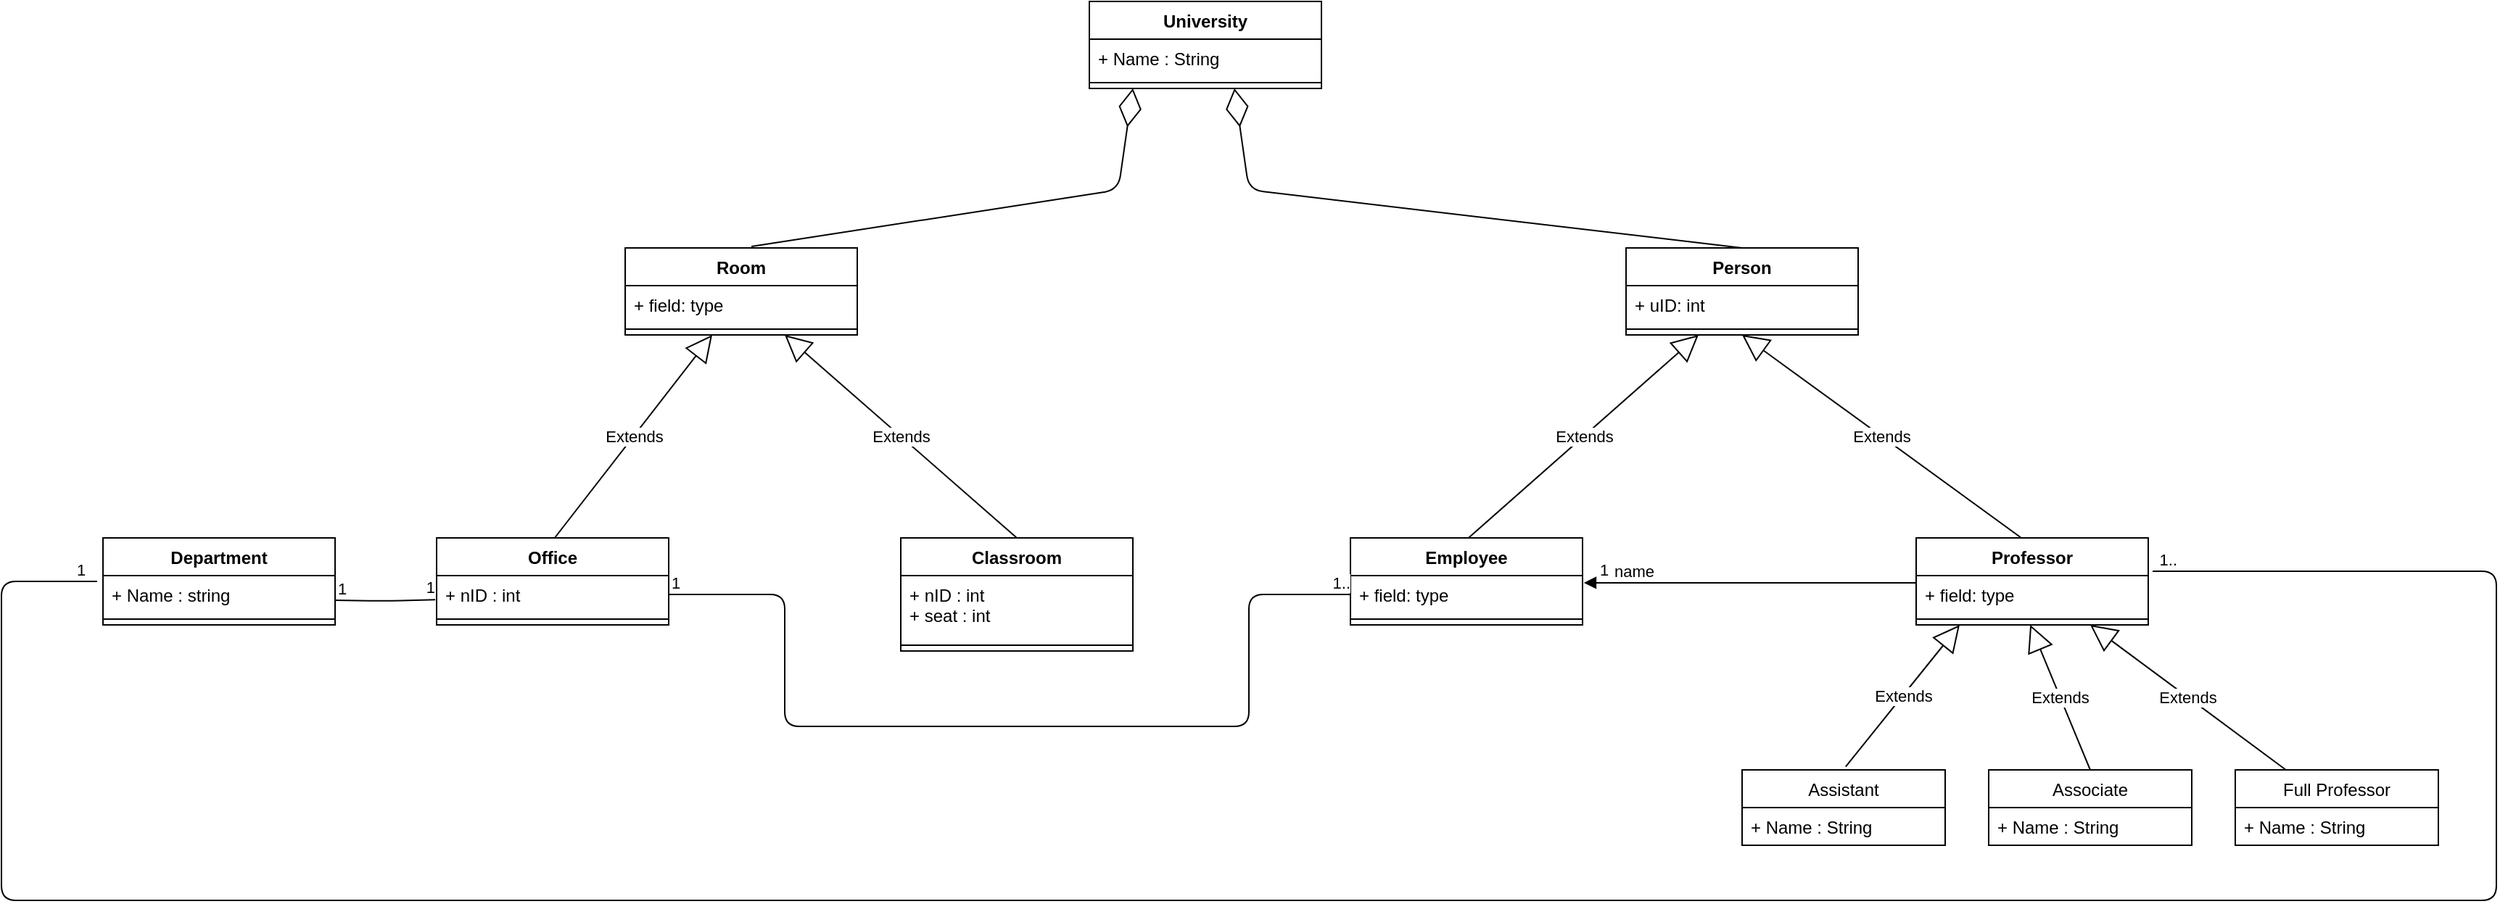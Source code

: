 <mxfile version="14.0.1" type="google"><diagram id="_mjphrkgpzNZE1advggx" name="Page-1"><mxGraphModel dx="2062" dy="1122" grid="1" gridSize="10" guides="1" tooltips="1" connect="1" arrows="1" fold="1" page="1" pageScale="1" pageWidth="1920" pageHeight="1200" math="0" shadow="0"><root><mxCell id="0"/><mxCell id="1" parent="0"/><mxCell id="2uZXkC29Qx9f48Cp4ubg-1" value="Person" style="swimlane;fontStyle=1;align=center;verticalAlign=top;childLayout=stackLayout;horizontal=1;startSize=26;horizontalStack=0;resizeParent=1;resizeParentMax=0;resizeLast=0;collapsible=1;marginBottom=0;" vertex="1" parent="1"><mxGeometry x="1160" y="240" width="160" height="60" as="geometry"/></mxCell><mxCell id="2uZXkC29Qx9f48Cp4ubg-2" value="+ uID: int" style="text;strokeColor=none;fillColor=none;align=left;verticalAlign=top;spacingLeft=4;spacingRight=4;overflow=hidden;rotatable=0;points=[[0,0.5],[1,0.5]];portConstraint=eastwest;" vertex="1" parent="2uZXkC29Qx9f48Cp4ubg-1"><mxGeometry y="26" width="160" height="26" as="geometry"/></mxCell><mxCell id="2uZXkC29Qx9f48Cp4ubg-3" value="" style="line;strokeWidth=1;fillColor=none;align=left;verticalAlign=middle;spacingTop=-1;spacingLeft=3;spacingRight=3;rotatable=0;labelPosition=right;points=[];portConstraint=eastwest;" vertex="1" parent="2uZXkC29Qx9f48Cp4ubg-1"><mxGeometry y="52" width="160" height="8" as="geometry"/></mxCell><mxCell id="2uZXkC29Qx9f48Cp4ubg-5" value="Professor" style="swimlane;fontStyle=1;align=center;verticalAlign=top;childLayout=stackLayout;horizontal=1;startSize=26;horizontalStack=0;resizeParent=1;resizeParentMax=0;resizeLast=0;collapsible=1;marginBottom=0;" vertex="1" parent="1"><mxGeometry x="1360" y="440" width="160" height="60" as="geometry"/></mxCell><mxCell id="2uZXkC29Qx9f48Cp4ubg-6" value="+ field: type" style="text;strokeColor=none;fillColor=none;align=left;verticalAlign=top;spacingLeft=4;spacingRight=4;overflow=hidden;rotatable=0;points=[[0,0.5],[1,0.5]];portConstraint=eastwest;" vertex="1" parent="2uZXkC29Qx9f48Cp4ubg-5"><mxGeometry y="26" width="160" height="26" as="geometry"/></mxCell><mxCell id="2uZXkC29Qx9f48Cp4ubg-7" value="" style="line;strokeWidth=1;fillColor=none;align=left;verticalAlign=middle;spacingTop=-1;spacingLeft=3;spacingRight=3;rotatable=0;labelPosition=right;points=[];portConstraint=eastwest;" vertex="1" parent="2uZXkC29Qx9f48Cp4ubg-5"><mxGeometry y="52" width="160" height="8" as="geometry"/></mxCell><mxCell id="2uZXkC29Qx9f48Cp4ubg-9" value="Employee" style="swimlane;fontStyle=1;align=center;verticalAlign=top;childLayout=stackLayout;horizontal=1;startSize=26;horizontalStack=0;resizeParent=1;resizeParentMax=0;resizeLast=0;collapsible=1;marginBottom=0;" vertex="1" parent="1"><mxGeometry x="970" y="440" width="160" height="60" as="geometry"/></mxCell><mxCell id="2uZXkC29Qx9f48Cp4ubg-10" value="+ field: type" style="text;strokeColor=none;fillColor=none;align=left;verticalAlign=top;spacingLeft=4;spacingRight=4;overflow=hidden;rotatable=0;points=[[0,0.5],[1,0.5]];portConstraint=eastwest;" vertex="1" parent="2uZXkC29Qx9f48Cp4ubg-9"><mxGeometry y="26" width="160" height="26" as="geometry"/></mxCell><mxCell id="2uZXkC29Qx9f48Cp4ubg-11" value="" style="line;strokeWidth=1;fillColor=none;align=left;verticalAlign=middle;spacingTop=-1;spacingLeft=3;spacingRight=3;rotatable=0;labelPosition=right;points=[];portConstraint=eastwest;" vertex="1" parent="2uZXkC29Qx9f48Cp4ubg-9"><mxGeometry y="52" width="160" height="8" as="geometry"/></mxCell><mxCell id="2uZXkC29Qx9f48Cp4ubg-13" value="University" style="swimlane;fontStyle=1;align=center;verticalAlign=top;childLayout=stackLayout;horizontal=1;startSize=26;horizontalStack=0;resizeParent=1;resizeParentMax=0;resizeLast=0;collapsible=1;marginBottom=0;" vertex="1" parent="1"><mxGeometry x="790" y="70" width="160" height="60" as="geometry"/></mxCell><mxCell id="2uZXkC29Qx9f48Cp4ubg-14" value="+ Name : String" style="text;strokeColor=none;fillColor=none;align=left;verticalAlign=top;spacingLeft=4;spacingRight=4;overflow=hidden;rotatable=0;points=[[0,0.5],[1,0.5]];portConstraint=eastwest;" vertex="1" parent="2uZXkC29Qx9f48Cp4ubg-13"><mxGeometry y="26" width="160" height="26" as="geometry"/></mxCell><mxCell id="2uZXkC29Qx9f48Cp4ubg-15" value="" style="line;strokeWidth=1;fillColor=none;align=left;verticalAlign=middle;spacingTop=-1;spacingLeft=3;spacingRight=3;rotatable=0;labelPosition=right;points=[];portConstraint=eastwest;" vertex="1" parent="2uZXkC29Qx9f48Cp4ubg-13"><mxGeometry y="52" width="160" height="8" as="geometry"/></mxCell><mxCell id="2uZXkC29Qx9f48Cp4ubg-17" value="Room" style="swimlane;fontStyle=1;align=center;verticalAlign=top;childLayout=stackLayout;horizontal=1;startSize=26;horizontalStack=0;resizeParent=1;resizeParentMax=0;resizeLast=0;collapsible=1;marginBottom=0;" vertex="1" parent="1"><mxGeometry x="470" y="240" width="160" height="60" as="geometry"/></mxCell><mxCell id="2uZXkC29Qx9f48Cp4ubg-18" value="+ field: type" style="text;strokeColor=none;fillColor=none;align=left;verticalAlign=top;spacingLeft=4;spacingRight=4;overflow=hidden;rotatable=0;points=[[0,0.5],[1,0.5]];portConstraint=eastwest;" vertex="1" parent="2uZXkC29Qx9f48Cp4ubg-17"><mxGeometry y="26" width="160" height="26" as="geometry"/></mxCell><mxCell id="2uZXkC29Qx9f48Cp4ubg-19" value="" style="line;strokeWidth=1;fillColor=none;align=left;verticalAlign=middle;spacingTop=-1;spacingLeft=3;spacingRight=3;rotatable=0;labelPosition=right;points=[];portConstraint=eastwest;" vertex="1" parent="2uZXkC29Qx9f48Cp4ubg-17"><mxGeometry y="52" width="160" height="8" as="geometry"/></mxCell><mxCell id="2uZXkC29Qx9f48Cp4ubg-21" value="Office&#10;" style="swimlane;fontStyle=1;align=center;verticalAlign=top;childLayout=stackLayout;horizontal=1;startSize=26;horizontalStack=0;resizeParent=1;resizeParentMax=0;resizeLast=0;collapsible=1;marginBottom=0;" vertex="1" parent="1"><mxGeometry x="340" y="440" width="160" height="60" as="geometry"/></mxCell><mxCell id="2uZXkC29Qx9f48Cp4ubg-22" value="+ nID : int" style="text;strokeColor=none;fillColor=none;align=left;verticalAlign=top;spacingLeft=4;spacingRight=4;overflow=hidden;rotatable=0;points=[[0,0.5],[1,0.5]];portConstraint=eastwest;" vertex="1" parent="2uZXkC29Qx9f48Cp4ubg-21"><mxGeometry y="26" width="160" height="26" as="geometry"/></mxCell><mxCell id="2uZXkC29Qx9f48Cp4ubg-23" value="" style="line;strokeWidth=1;fillColor=none;align=left;verticalAlign=middle;spacingTop=-1;spacingLeft=3;spacingRight=3;rotatable=0;labelPosition=right;points=[];portConstraint=eastwest;" vertex="1" parent="2uZXkC29Qx9f48Cp4ubg-21"><mxGeometry y="52" width="160" height="8" as="geometry"/></mxCell><mxCell id="2uZXkC29Qx9f48Cp4ubg-25" value="Classroom" style="swimlane;fontStyle=1;align=center;verticalAlign=top;childLayout=stackLayout;horizontal=1;startSize=26;horizontalStack=0;resizeParent=1;resizeParentMax=0;resizeLast=0;collapsible=1;marginBottom=0;" vertex="1" parent="1"><mxGeometry x="660" y="440" width="160" height="78" as="geometry"/></mxCell><mxCell id="2uZXkC29Qx9f48Cp4ubg-26" value="+ nID : int&#10;+ seat : int" style="text;strokeColor=none;fillColor=none;align=left;verticalAlign=top;spacingLeft=4;spacingRight=4;overflow=hidden;rotatable=0;points=[[0,0.5],[1,0.5]];portConstraint=eastwest;" vertex="1" parent="2uZXkC29Qx9f48Cp4ubg-25"><mxGeometry y="26" width="160" height="44" as="geometry"/></mxCell><mxCell id="2uZXkC29Qx9f48Cp4ubg-27" value="" style="line;strokeWidth=1;fillColor=none;align=left;verticalAlign=middle;spacingTop=-1;spacingLeft=3;spacingRight=3;rotatable=0;labelPosition=right;points=[];portConstraint=eastwest;" vertex="1" parent="2uZXkC29Qx9f48Cp4ubg-25"><mxGeometry y="70" width="160" height="8" as="geometry"/></mxCell><mxCell id="2uZXkC29Qx9f48Cp4ubg-29" value="Department" style="swimlane;fontStyle=1;align=center;verticalAlign=top;childLayout=stackLayout;horizontal=1;startSize=26;horizontalStack=0;resizeParent=1;resizeParentMax=0;resizeLast=0;collapsible=1;marginBottom=0;" vertex="1" parent="1"><mxGeometry x="110" y="440" width="160" height="60" as="geometry"/></mxCell><mxCell id="2uZXkC29Qx9f48Cp4ubg-30" value="+ Name : string" style="text;strokeColor=none;fillColor=none;align=left;verticalAlign=top;spacingLeft=4;spacingRight=4;overflow=hidden;rotatable=0;points=[[0,0.5],[1,0.5]];portConstraint=eastwest;" vertex="1" parent="2uZXkC29Qx9f48Cp4ubg-29"><mxGeometry y="26" width="160" height="26" as="geometry"/></mxCell><mxCell id="2uZXkC29Qx9f48Cp4ubg-31" value="" style="line;strokeWidth=1;fillColor=none;align=left;verticalAlign=middle;spacingTop=-1;spacingLeft=3;spacingRight=3;rotatable=0;labelPosition=right;points=[];portConstraint=eastwest;" vertex="1" parent="2uZXkC29Qx9f48Cp4ubg-29"><mxGeometry y="52" width="160" height="8" as="geometry"/></mxCell><mxCell id="2uZXkC29Qx9f48Cp4ubg-33" value="" style="endArrow=none;html=1;edgeStyle=orthogonalEdgeStyle;entryX=-0.006;entryY=0.641;entryDx=0;entryDy=0;entryPerimeter=0;" edge="1" parent="1" target="2uZXkC29Qx9f48Cp4ubg-22"><mxGeometry relative="1" as="geometry"><mxPoint x="270" y="483" as="sourcePoint"/><mxPoint x="390" y="482.58" as="targetPoint"/></mxGeometry></mxCell><mxCell id="2uZXkC29Qx9f48Cp4ubg-34" value="1" style="edgeLabel;resizable=0;html=1;align=left;verticalAlign=bottom;" connectable="0" vertex="1" parent="2uZXkC29Qx9f48Cp4ubg-33"><mxGeometry x="-1" relative="1" as="geometry"/></mxCell><mxCell id="2uZXkC29Qx9f48Cp4ubg-35" value="1" style="edgeLabel;resizable=0;html=1;align=right;verticalAlign=bottom;" connectable="0" vertex="1" parent="2uZXkC29Qx9f48Cp4ubg-33"><mxGeometry x="1" relative="1" as="geometry"/></mxCell><mxCell id="2uZXkC29Qx9f48Cp4ubg-36" value="Full Professor" style="swimlane;fontStyle=0;childLayout=stackLayout;horizontal=1;startSize=26;fillColor=none;horizontalStack=0;resizeParent=1;resizeParentMax=0;resizeLast=0;collapsible=1;marginBottom=0;" vertex="1" parent="1"><mxGeometry x="1580" y="600" width="140" height="52" as="geometry"/></mxCell><mxCell id="2uZXkC29Qx9f48Cp4ubg-37" value="+ Name : String" style="text;strokeColor=none;fillColor=none;align=left;verticalAlign=top;spacingLeft=4;spacingRight=4;overflow=hidden;rotatable=0;points=[[0,0.5],[1,0.5]];portConstraint=eastwest;" vertex="1" parent="2uZXkC29Qx9f48Cp4ubg-36"><mxGeometry y="26" width="140" height="26" as="geometry"/></mxCell><mxCell id="2uZXkC29Qx9f48Cp4ubg-40" value="Associate" style="swimlane;fontStyle=0;childLayout=stackLayout;horizontal=1;startSize=26;fillColor=none;horizontalStack=0;resizeParent=1;resizeParentMax=0;resizeLast=0;collapsible=1;marginBottom=0;" vertex="1" parent="1"><mxGeometry x="1410" y="600" width="140" height="52" as="geometry"/></mxCell><mxCell id="2uZXkC29Qx9f48Cp4ubg-41" value="+ Name : String" style="text;strokeColor=none;fillColor=none;align=left;verticalAlign=top;spacingLeft=4;spacingRight=4;overflow=hidden;rotatable=0;points=[[0,0.5],[1,0.5]];portConstraint=eastwest;" vertex="1" parent="2uZXkC29Qx9f48Cp4ubg-40"><mxGeometry y="26" width="140" height="26" as="geometry"/></mxCell><mxCell id="2uZXkC29Qx9f48Cp4ubg-42" value="Assistant" style="swimlane;fontStyle=0;childLayout=stackLayout;horizontal=1;startSize=26;fillColor=none;horizontalStack=0;resizeParent=1;resizeParentMax=0;resizeLast=0;collapsible=1;marginBottom=0;" vertex="1" parent="1"><mxGeometry x="1240" y="600" width="140" height="52" as="geometry"/></mxCell><mxCell id="2uZXkC29Qx9f48Cp4ubg-43" value="+ Name : String" style="text;strokeColor=none;fillColor=none;align=left;verticalAlign=top;spacingLeft=4;spacingRight=4;overflow=hidden;rotatable=0;points=[[0,0.5],[1,0.5]];portConstraint=eastwest;" vertex="1" parent="2uZXkC29Qx9f48Cp4ubg-42"><mxGeometry y="26" width="140" height="26" as="geometry"/></mxCell><mxCell id="2uZXkC29Qx9f48Cp4ubg-44" value="Extends" style="endArrow=block;endSize=16;endFill=0;html=1;exitX=0.51;exitY=-0.042;exitDx=0;exitDy=0;exitPerimeter=0;" edge="1" parent="1" source="2uZXkC29Qx9f48Cp4ubg-42"><mxGeometry width="160" relative="1" as="geometry"><mxPoint x="1260" y="540" as="sourcePoint"/><mxPoint x="1390" y="500" as="targetPoint"/></mxGeometry></mxCell><mxCell id="2uZXkC29Qx9f48Cp4ubg-45" value="Extends" style="endArrow=block;endSize=16;endFill=0;html=1;exitX=0.5;exitY=0;exitDx=0;exitDy=0;" edge="1" parent="1" source="2uZXkC29Qx9f48Cp4ubg-40"><mxGeometry width="160" relative="1" as="geometry"><mxPoint x="1360" y="597.816" as="sourcePoint"/><mxPoint x="1438.6" y="500" as="targetPoint"/></mxGeometry></mxCell><mxCell id="2uZXkC29Qx9f48Cp4ubg-46" value="Extends" style="endArrow=block;endSize=16;endFill=0;html=1;entryX=0.75;entryY=1;entryDx=0;entryDy=0;" edge="1" parent="1" source="2uZXkC29Qx9f48Cp4ubg-36" target="2uZXkC29Qx9f48Cp4ubg-5"><mxGeometry width="160" relative="1" as="geometry"><mxPoint x="1520" y="599.816" as="sourcePoint"/><mxPoint x="1598.6" y="502" as="targetPoint"/></mxGeometry></mxCell><mxCell id="2uZXkC29Qx9f48Cp4ubg-47" value="Extends" style="endArrow=block;endSize=16;endFill=0;html=1;exitX=0.45;exitY=-0.006;exitDx=0;exitDy=0;exitPerimeter=0;" edge="1" parent="1" source="2uZXkC29Qx9f48Cp4ubg-5"><mxGeometry width="160" relative="1" as="geometry"><mxPoint x="1240" y="437.816" as="sourcePoint"/><mxPoint x="1240" y="300" as="targetPoint"/></mxGeometry></mxCell><mxCell id="2uZXkC29Qx9f48Cp4ubg-48" value="Extends" style="endArrow=block;endSize=16;endFill=0;html=1;exitX=0.51;exitY=-0.042;exitDx=0;exitDy=0;exitPerimeter=0;" edge="1" parent="1"><mxGeometry width="160" relative="1" as="geometry"><mxPoint x="1051.4" y="439.996" as="sourcePoint"/><mxPoint x="1210" y="300" as="targetPoint"/></mxGeometry></mxCell><mxCell id="2uZXkC29Qx9f48Cp4ubg-49" value="name" style="endArrow=block;endFill=1;html=1;edgeStyle=orthogonalEdgeStyle;align=left;verticalAlign=top;entryX=1.006;entryY=0.192;entryDx=0;entryDy=0;entryPerimeter=0;exitX=0;exitY=0.192;exitDx=0;exitDy=0;exitPerimeter=0;" edge="1" parent="1" source="2uZXkC29Qx9f48Cp4ubg-6" target="2uZXkC29Qx9f48Cp4ubg-10"><mxGeometry x="0.834" y="-21" relative="1" as="geometry"><mxPoint x="1180" y="470" as="sourcePoint"/><mxPoint x="1340" y="470" as="targetPoint"/><mxPoint as="offset"/></mxGeometry></mxCell><mxCell id="2uZXkC29Qx9f48Cp4ubg-50" value="1" style="edgeLabel;resizable=0;html=1;align=left;verticalAlign=bottom;" connectable="0" vertex="1" parent="2uZXkC29Qx9f48Cp4ubg-49"><mxGeometry x="-1" relative="1" as="geometry"><mxPoint x="-220" y="-0.99" as="offset"/></mxGeometry></mxCell><mxCell id="2uZXkC29Qx9f48Cp4ubg-51" value="Extends" style="endArrow=block;endSize=16;endFill=0;html=1;exitX=0.51;exitY=-0.042;exitDx=0;exitDy=0;exitPerimeter=0;" edge="1" parent="1"><mxGeometry width="160" relative="1" as="geometry"><mxPoint x="421.4" y="439.996" as="sourcePoint"/><mxPoint x="530" y="300" as="targetPoint"/></mxGeometry></mxCell><mxCell id="2uZXkC29Qx9f48Cp4ubg-52" value="Extends" style="endArrow=block;endSize=16;endFill=0;html=1;exitX=0.5;exitY=0;exitDx=0;exitDy=0;" edge="1" parent="1" source="2uZXkC29Qx9f48Cp4ubg-25"><mxGeometry width="160" relative="1" as="geometry"><mxPoint x="560.0" y="449.996" as="sourcePoint"/><mxPoint x="580" y="300" as="targetPoint"/></mxGeometry></mxCell><mxCell id="2uZXkC29Qx9f48Cp4ubg-53" value="" style="endArrow=diamondThin;endFill=0;endSize=24;html=1;exitX=0.544;exitY=-0.017;exitDx=0;exitDy=0;exitPerimeter=0;" edge="1" parent="1" source="2uZXkC29Qx9f48Cp4ubg-17"><mxGeometry width="160" relative="1" as="geometry"><mxPoint x="600" y="180" as="sourcePoint"/><mxPoint x="820" y="130" as="targetPoint"/><Array as="points"><mxPoint x="810" y="200"/></Array></mxGeometry></mxCell><mxCell id="2uZXkC29Qx9f48Cp4ubg-54" value="" style="endArrow=diamondThin;endFill=0;endSize=24;html=1;exitX=0.5;exitY=0;exitDx=0;exitDy=0;" edge="1" parent="1" source="2uZXkC29Qx9f48Cp4ubg-1"><mxGeometry width="160" relative="1" as="geometry"><mxPoint x="920" y="200" as="sourcePoint"/><mxPoint x="890" y="130" as="targetPoint"/><Array as="points"><mxPoint x="900" y="200"/></Array></mxGeometry></mxCell><mxCell id="2uZXkC29Qx9f48Cp4ubg-56" value="" style="endArrow=none;html=1;edgeStyle=orthogonalEdgeStyle;entryX=0;entryY=0.5;entryDx=0;entryDy=0;exitX=1;exitY=0.5;exitDx=0;exitDy=0;" edge="1" parent="1" source="2uZXkC29Qx9f48Cp4ubg-22" target="2uZXkC29Qx9f48Cp4ubg-10"><mxGeometry relative="1" as="geometry"><mxPoint x="560" y="479" as="sourcePoint"/><mxPoint x="960" y="480" as="targetPoint"/><Array as="points"><mxPoint x="580" y="479"/><mxPoint x="580" y="570"/><mxPoint x="900" y="570"/><mxPoint x="900" y="479"/></Array></mxGeometry></mxCell><mxCell id="2uZXkC29Qx9f48Cp4ubg-57" value="1" style="edgeLabel;resizable=0;html=1;align=left;verticalAlign=bottom;" connectable="0" vertex="1" parent="2uZXkC29Qx9f48Cp4ubg-56"><mxGeometry x="-1" relative="1" as="geometry"/></mxCell><mxCell id="2uZXkC29Qx9f48Cp4ubg-58" value="1.." style="edgeLabel;resizable=0;html=1;align=right;verticalAlign=bottom;" connectable="0" vertex="1" parent="2uZXkC29Qx9f48Cp4ubg-56"><mxGeometry x="1" relative="1" as="geometry"/></mxCell><mxCell id="2uZXkC29Qx9f48Cp4ubg-59" value="" style="endArrow=none;html=1;edgeStyle=orthogonalEdgeStyle;entryX=1.019;entryY=-0.115;entryDx=0;entryDy=0;entryPerimeter=0;exitX=-0.025;exitY=0.154;exitDx=0;exitDy=0;exitPerimeter=0;" edge="1" parent="1" source="2uZXkC29Qx9f48Cp4ubg-30" target="2uZXkC29Qx9f48Cp4ubg-6"><mxGeometry relative="1" as="geometry"><mxPoint x="60" y="479" as="sourcePoint"/><mxPoint x="1800" y="480" as="targetPoint"/><Array as="points"><mxPoint x="40" y="470"/><mxPoint x="40" y="690"/><mxPoint x="1760" y="690"/><mxPoint x="1760" y="463"/></Array></mxGeometry></mxCell><mxCell id="2uZXkC29Qx9f48Cp4ubg-60" value="1" style="edgeLabel;resizable=0;html=1;align=left;verticalAlign=bottom;" connectable="0" vertex="1" parent="2uZXkC29Qx9f48Cp4ubg-59"><mxGeometry x="-1" relative="1" as="geometry"><mxPoint x="-16" as="offset"/></mxGeometry></mxCell><mxCell id="2uZXkC29Qx9f48Cp4ubg-61" value="1.." style="edgeLabel;resizable=0;html=1;align=right;verticalAlign=bottom;" connectable="0" vertex="1" parent="2uZXkC29Qx9f48Cp4ubg-59"><mxGeometry x="1" relative="1" as="geometry"><mxPoint x="17" as="offset"/></mxGeometry></mxCell></root></mxGraphModel></diagram></mxfile>
